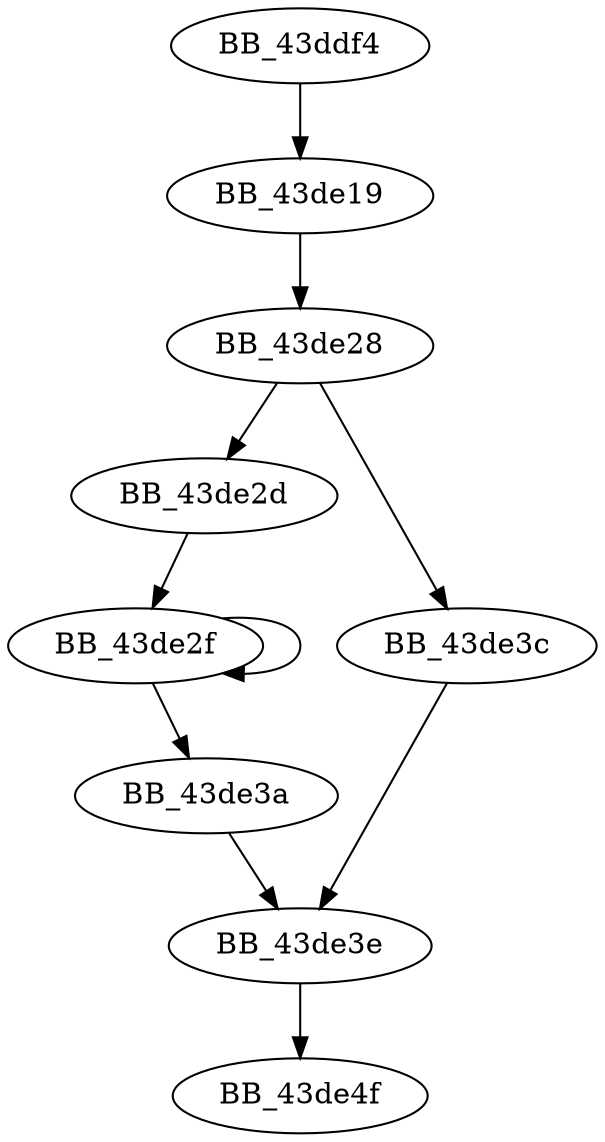 DiGraph unknown_libname_68{
BB_43ddf4->BB_43de19
BB_43de19->BB_43de28
BB_43de28->BB_43de2d
BB_43de28->BB_43de3c
BB_43de2d->BB_43de2f
BB_43de2f->BB_43de2f
BB_43de2f->BB_43de3a
BB_43de3a->BB_43de3e
BB_43de3c->BB_43de3e
BB_43de3e->BB_43de4f
}
